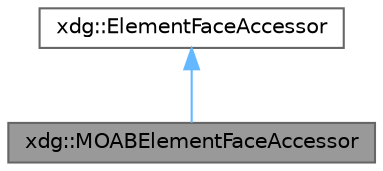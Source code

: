 digraph "xdg::MOABElementFaceAccessor"
{
 // LATEX_PDF_SIZE
  bgcolor="transparent";
  edge [fontname=Helvetica,fontsize=10,labelfontname=Helvetica,labelfontsize=10];
  node [fontname=Helvetica,fontsize=10,shape=box,height=0.2,width=0.4];
  Node1 [id="Node000001",label="xdg::MOABElementFaceAccessor",height=0.2,width=0.4,color="gray40", fillcolor="grey60", style="filled", fontcolor="black",tooltip=" "];
  Node2 -> Node1 [id="edge1_Node000001_Node000002",dir="back",color="steelblue1",style="solid",tooltip=" "];
  Node2 [id="Node000002",label="xdg::ElementFaceAccessor",height=0.2,width=0.4,color="gray40", fillcolor="white", style="filled",URL="$structxdg_1_1ElementFaceAccessor.html",tooltip="Class to provide access to face vertices of mesh elements."];
}
